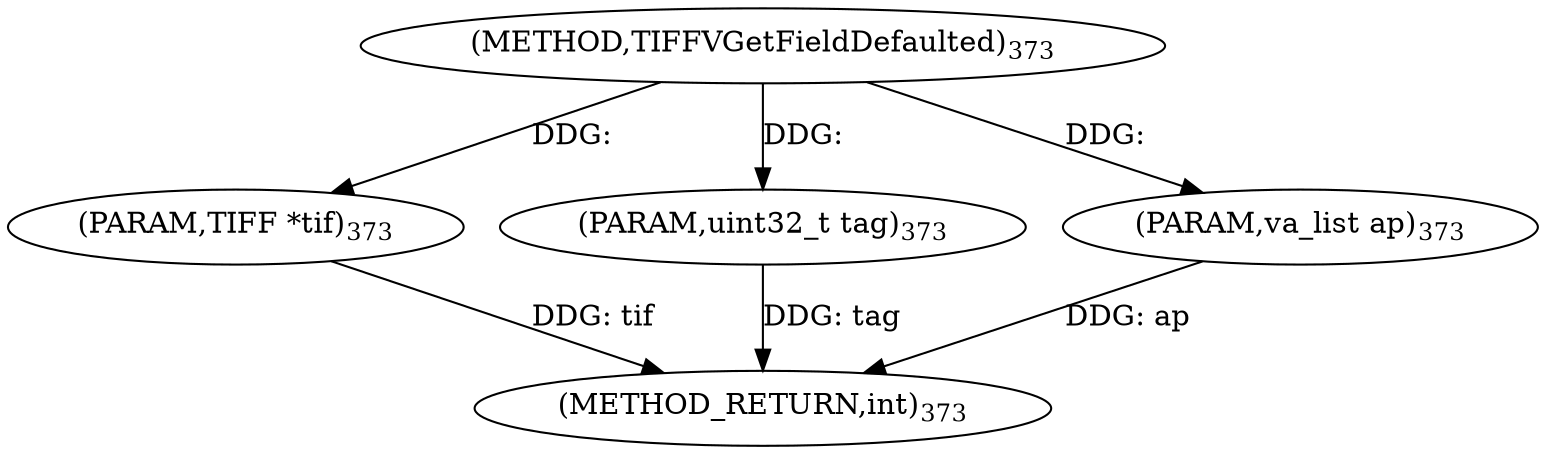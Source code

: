 digraph "TIFFVGetFieldDefaulted" {  
"8541" [label = <(METHOD,TIFFVGetFieldDefaulted)<SUB>373</SUB>> ]
"8545" [label = <(METHOD_RETURN,int)<SUB>373</SUB>> ]
"8542" [label = <(PARAM,TIFF *tif)<SUB>373</SUB>> ]
"8543" [label = <(PARAM,uint32_t tag)<SUB>373</SUB>> ]
"8544" [label = <(PARAM,va_list ap)<SUB>373</SUB>> ]
  "8542" -> "8545"  [ label = "DDG: tif"] 
  "8543" -> "8545"  [ label = "DDG: tag"] 
  "8544" -> "8545"  [ label = "DDG: ap"] 
  "8541" -> "8542"  [ label = "DDG: "] 
  "8541" -> "8543"  [ label = "DDG: "] 
  "8541" -> "8544"  [ label = "DDG: "] 
}
